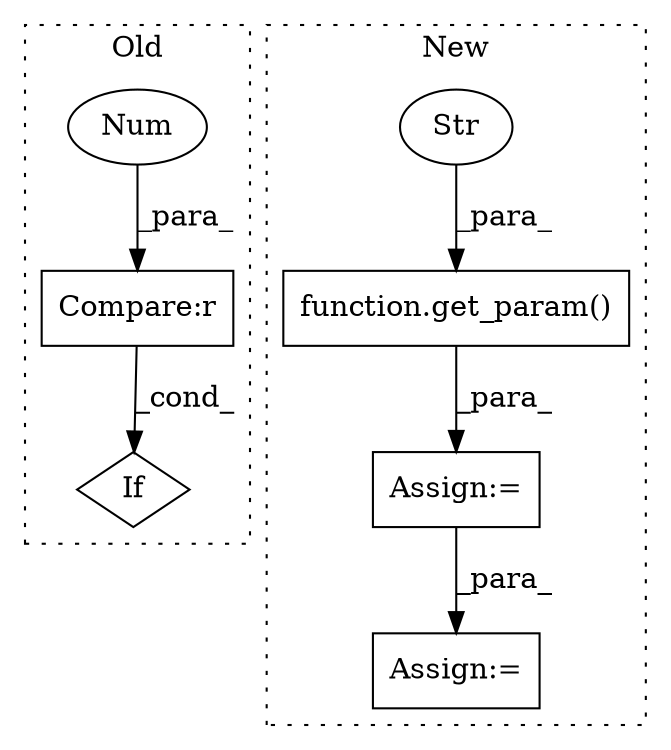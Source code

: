 digraph G {
subgraph cluster0 {
1 [label="If" a="96" s="1115" l="3" shape="diamond"];
4 [label="Compare:r" a="40" s="1118" l="5" shape="box"];
7 [label="Num" a="76" s="1122" l="1" shape="ellipse"];
label = "Old";
style="dotted";
}
subgraph cluster1 {
2 [label="function.get_param()" a="75" s="373,410" l="10,1" shape="box"];
3 [label="Str" a="66" s="388" l="8" shape="ellipse"];
5 [label="Assign:=" a="68" s="370" l="3" shape="box"];
6 [label="Assign:=" a="68" s="1006" l="3" shape="box"];
label = "New";
style="dotted";
}
2 -> 5 [label="_para_"];
3 -> 2 [label="_para_"];
4 -> 1 [label="_cond_"];
5 -> 6 [label="_para_"];
7 -> 4 [label="_para_"];
}